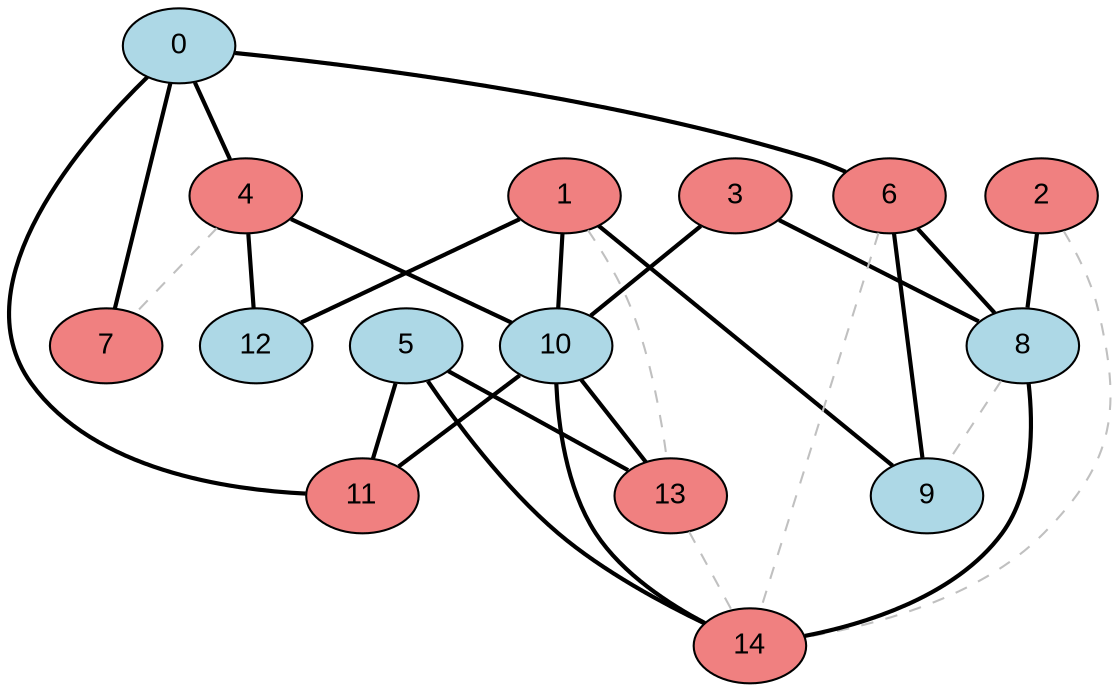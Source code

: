 graph MaxCutBruteForce {
  node [style=filled, fontname="Arial"];
  0 [fillcolor=lightblue];
  1 [fillcolor=lightcoral];
  2 [fillcolor=lightcoral];
  3 [fillcolor=lightcoral];
  4 [fillcolor=lightcoral];
  5 [fillcolor=lightblue];
  6 [fillcolor=lightcoral];
  7 [fillcolor=lightcoral];
  8 [fillcolor=lightblue];
  9 [fillcolor=lightblue];
  10 [fillcolor=lightblue];
  11 [fillcolor=lightcoral];
  12 [fillcolor=lightblue];
  13 [fillcolor=lightcoral];
  14 [fillcolor=lightcoral];
  0 -- 4 [color=black, style=bold];
  0 -- 6 [color=black, style=bold];
  0 -- 7 [color=black, style=bold];
  0 -- 11 [color=black, style=bold];
  1 -- 9 [color=black, style=bold];
  1 -- 10 [color=black, style=bold];
  1 -- 12 [color=black, style=bold];
  1 -- 13 [color=gray, style=dashed];
  2 -- 8 [color=black, style=bold];
  2 -- 14 [color=gray, style=dashed];
  3 -- 8 [color=black, style=bold];
  3 -- 10 [color=black, style=bold];
  4 -- 7 [color=gray, style=dashed];
  4 -- 10 [color=black, style=bold];
  4 -- 12 [color=black, style=bold];
  5 -- 11 [color=black, style=bold];
  5 -- 13 [color=black, style=bold];
  5 -- 14 [color=black, style=bold];
  6 -- 8 [color=black, style=bold];
  6 -- 9 [color=black, style=bold];
  6 -- 14 [color=gray, style=dashed];
  8 -- 9 [color=gray, style=dashed];
  8 -- 14 [color=black, style=bold];
  10 -- 11 [color=black, style=bold];
  10 -- 13 [color=black, style=bold];
  10 -- 14 [color=black, style=bold];
  13 -- 14 [color=gray, style=dashed];
}
